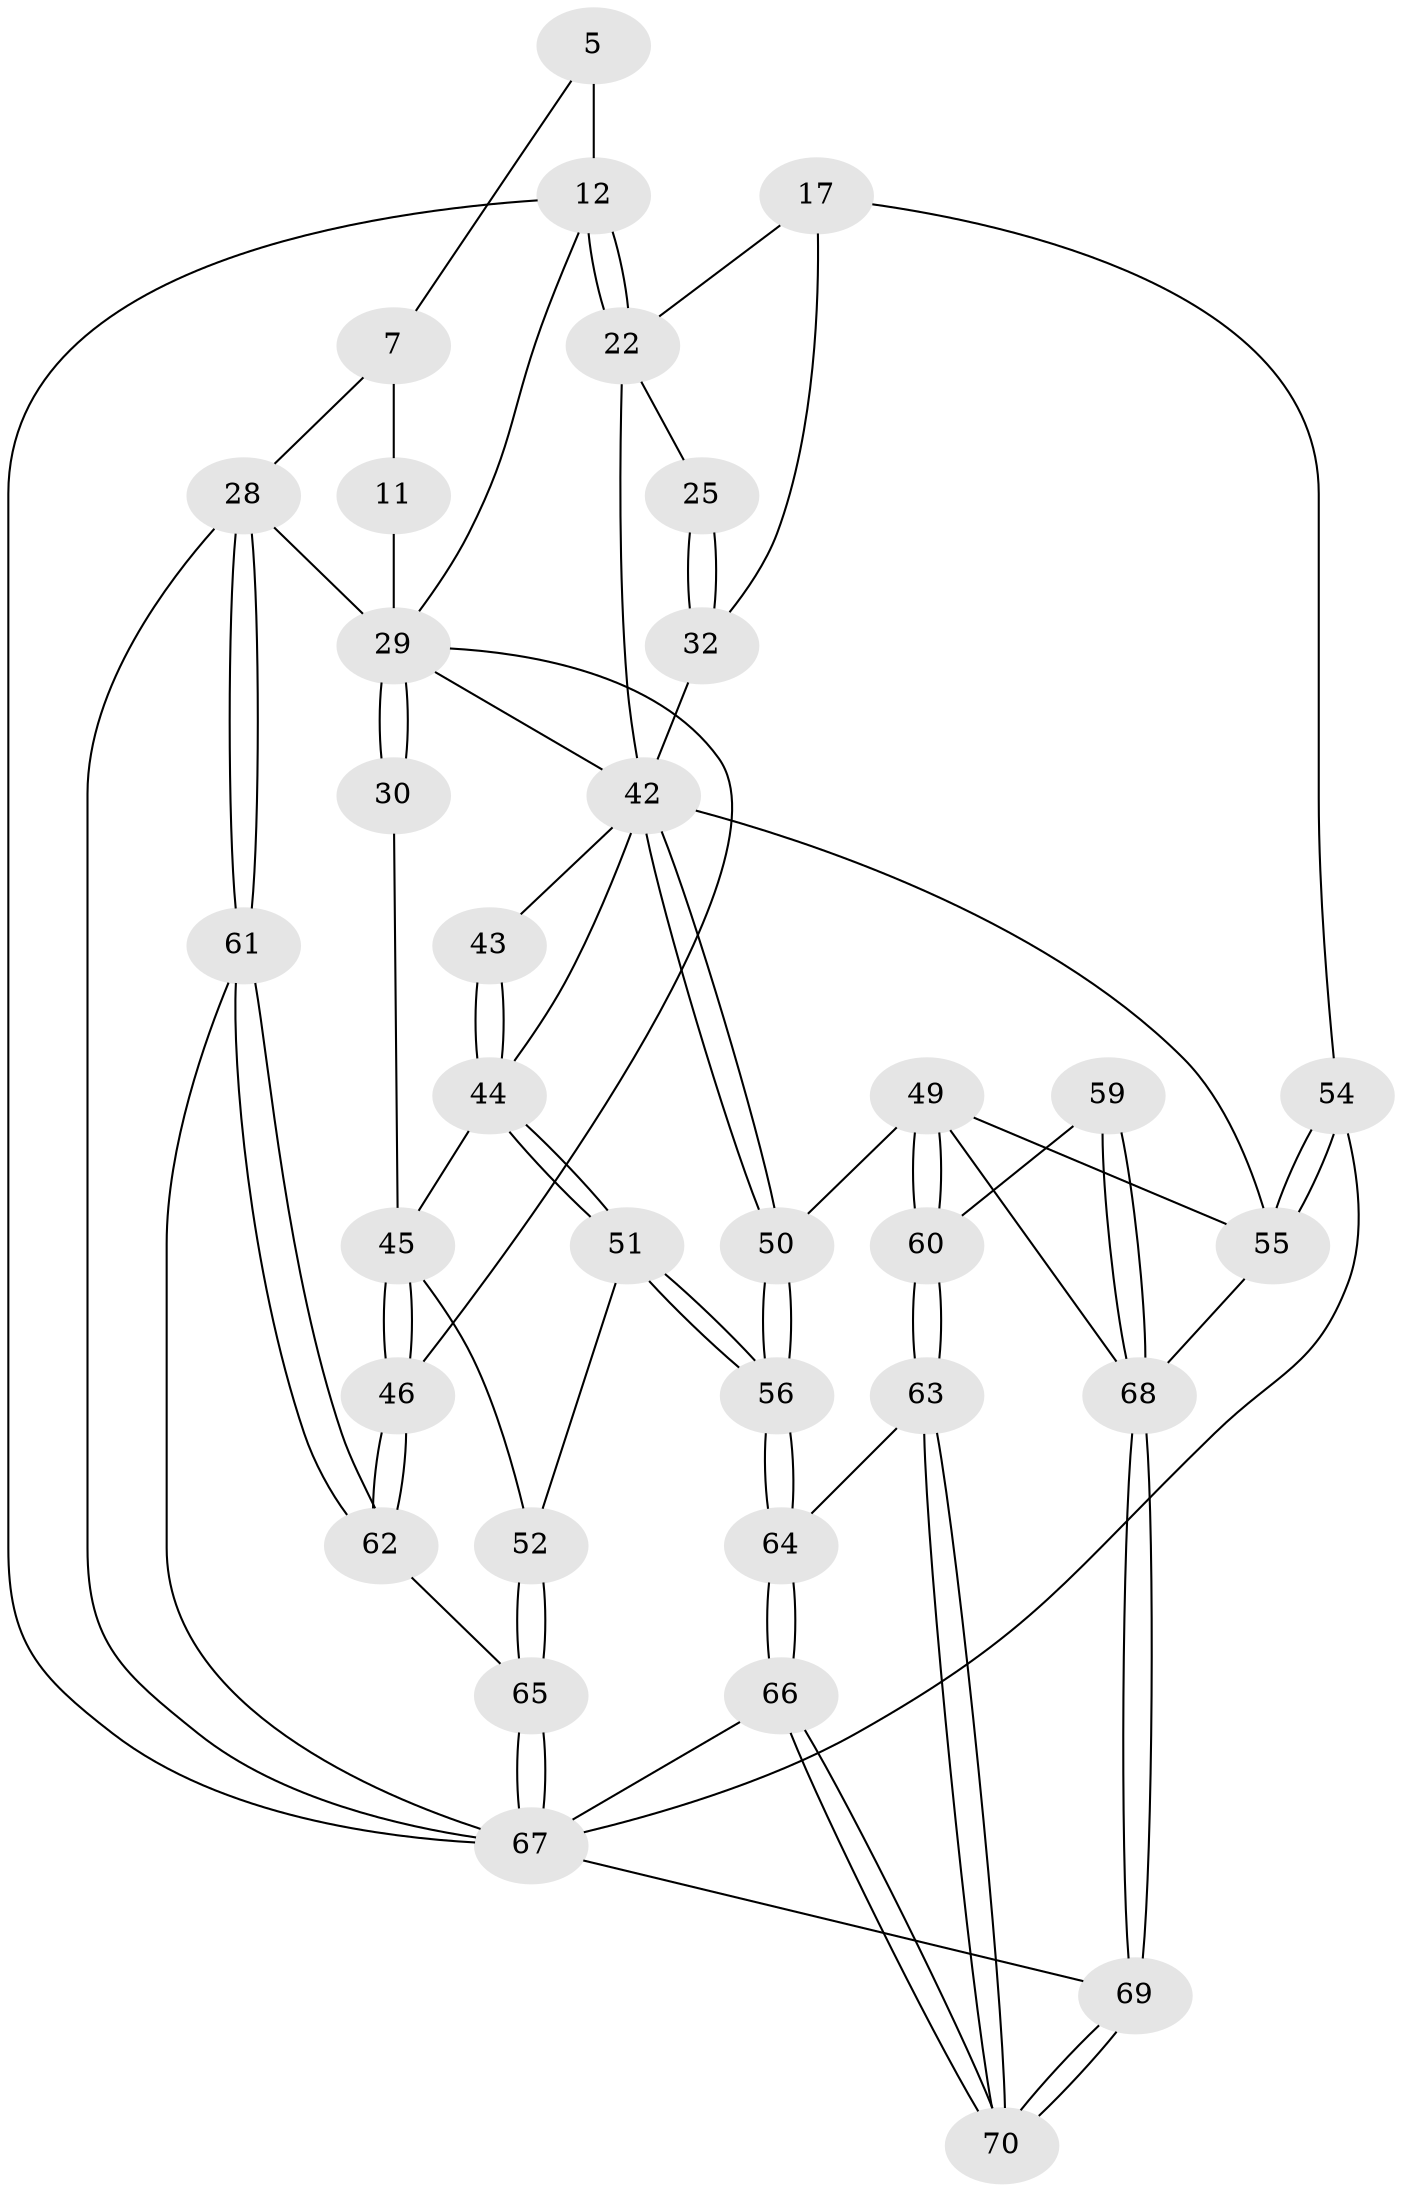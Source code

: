 // original degree distribution, {3: 0.02857142857142857, 4: 0.2571428571428571, 5: 0.5142857142857142, 6: 0.2}
// Generated by graph-tools (version 1.1) at 2025/01/03/09/25 05:01:42]
// undirected, 35 vertices, 83 edges
graph export_dot {
graph [start="1"]
  node [color=gray90,style=filled];
  5 [pos="+0.49064205571011543+0.0513418162383455",super="+1"];
  7 [pos="+0.3478422675620311+0.09446293667808431",super="+6"];
  11 [pos="+0.41589037758615377+0.14944300443947733"];
  12 [pos="+0.5610954213744211+0.2764623947402775",super="+10+2"];
  17 [pos="+1+0.24432340792578394",super="+16"];
  22 [pos="+0.5828475703351083+0.29474861418872905",super="+21+15"];
  25 [pos="+0.7831102040364604+0.30270936536992465"];
  28 [pos="+0+0.5035207774216575",super="+23+20"];
  29 [pos="+0.42652608623413313+0.35520635664449735",super="+13+19+27"];
  30 [pos="+0.28636062603782386+0.48431740168991916"];
  32 [pos="+0.8120308277285576+0.47407216120014084",super="+31+24"];
  42 [pos="+0.7034870924688642+0.5514349907363384",super="+34+35+36"];
  43 [pos="+0.6359120378943984+0.625877558268383"];
  44 [pos="+0.5587788742560752+0.739070044189076",super="+40+39"];
  45 [pos="+0.3309818124918726+0.5840029353534177",super="+41"];
  46 [pos="+0.22962637153700233+0.8033244039947003"];
  49 [pos="+0.8020254595235583+0.7474964034140958",super="+48"];
  50 [pos="+0.7717978839113698+0.7309840952853228"];
  51 [pos="+0.5586624696808029+0.7395694126247092"];
  52 [pos="+0.45822168205096303+0.7539124453817971"];
  54 [pos="+1+0.7189060437992552",super="+37"];
  55 [pos="+1+0.7251045349512598",super="+47+38"];
  56 [pos="+0.5692837481733308+0.753196853622688"];
  59 [pos="+0.8486200723880084+0.8520924705488819"];
  60 [pos="+0.8067196823805588+0.8340488609478022"];
  61 [pos="+0+0.9656823421136851"];
  62 [pos="+0.24469408761774047+0.8461039977193706"];
  63 [pos="+0.7492576793592582+0.867795351189339"];
  64 [pos="+0.6129885977885594+0.8632103813378966"];
  65 [pos="+0.2838232032908049+0.88151950057142"];
  66 [pos="+0.5258636653179797+1"];
  67 [pos="+0.35029462042128323+1",super="+53+4"];
  68 [pos="+0.8970927803632218+0.8974639293806993",super="+57+58"];
  69 [pos="+0.9897260524073097+1"];
  70 [pos="+0.8349941387347494+1"];
  5 -- 7;
  5 -- 12 [weight=2];
  7 -- 11 [weight=2];
  7 -- 28;
  11 -- 29;
  12 -- 22 [weight=2];
  12 -- 22;
  12 -- 29;
  12 -- 67;
  17 -- 32 [weight=2];
  17 -- 22;
  17 -- 54;
  22 -- 25;
  22 -- 42;
  25 -- 32 [weight=2];
  25 -- 32;
  28 -- 61 [weight=2];
  28 -- 61;
  28 -- 29 [weight=2];
  28 -- 67 [weight=2];
  29 -- 30 [weight=2];
  29 -- 30;
  29 -- 46;
  29 -- 42;
  30 -- 45;
  32 -- 42;
  42 -- 43;
  42 -- 50;
  42 -- 50;
  42 -- 44;
  42 -- 55;
  43 -- 44 [weight=2];
  43 -- 44;
  44 -- 51;
  44 -- 51;
  44 -- 45;
  45 -- 46;
  45 -- 46;
  45 -- 52;
  46 -- 62;
  46 -- 62;
  49 -- 50;
  49 -- 60;
  49 -- 60;
  49 -- 68;
  49 -- 55;
  50 -- 56;
  50 -- 56;
  51 -- 52;
  51 -- 56;
  51 -- 56;
  52 -- 65;
  52 -- 65;
  54 -- 55 [weight=2];
  54 -- 55;
  54 -- 67 [weight=2];
  55 -- 68;
  56 -- 64;
  56 -- 64;
  59 -- 60;
  59 -- 68 [weight=2];
  59 -- 68;
  60 -- 63;
  60 -- 63;
  61 -- 62;
  61 -- 62;
  61 -- 67;
  62 -- 65;
  63 -- 64;
  63 -- 70;
  63 -- 70;
  64 -- 66;
  64 -- 66;
  65 -- 67;
  65 -- 67;
  66 -- 67;
  66 -- 70;
  66 -- 70;
  67 -- 69;
  68 -- 69;
  68 -- 69;
  69 -- 70;
  69 -- 70;
}
